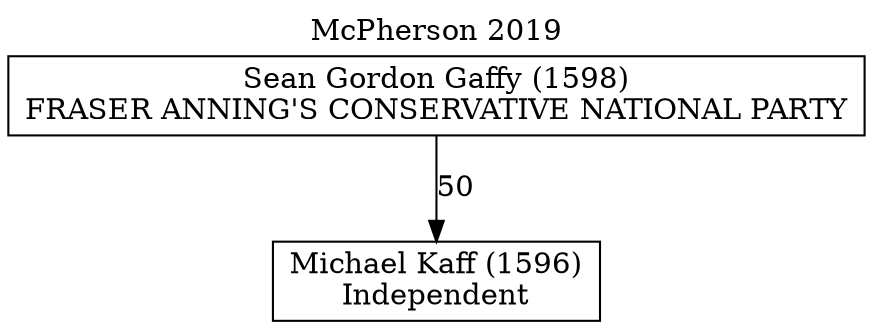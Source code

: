 // House preference flow
digraph "Michael Kaff (1596)_McPherson_2019" {
	graph [label="McPherson 2019" labelloc=t mclimit=10]
	node [shape=box]
	"Michael Kaff (1596)" [label="Michael Kaff (1596)
Independent"]
	"Sean Gordon Gaffy (1598)" [label="Sean Gordon Gaffy (1598)
FRASER ANNING'S CONSERVATIVE NATIONAL PARTY"]
	"Sean Gordon Gaffy (1598)" -> "Michael Kaff (1596)" [label=50]
}
